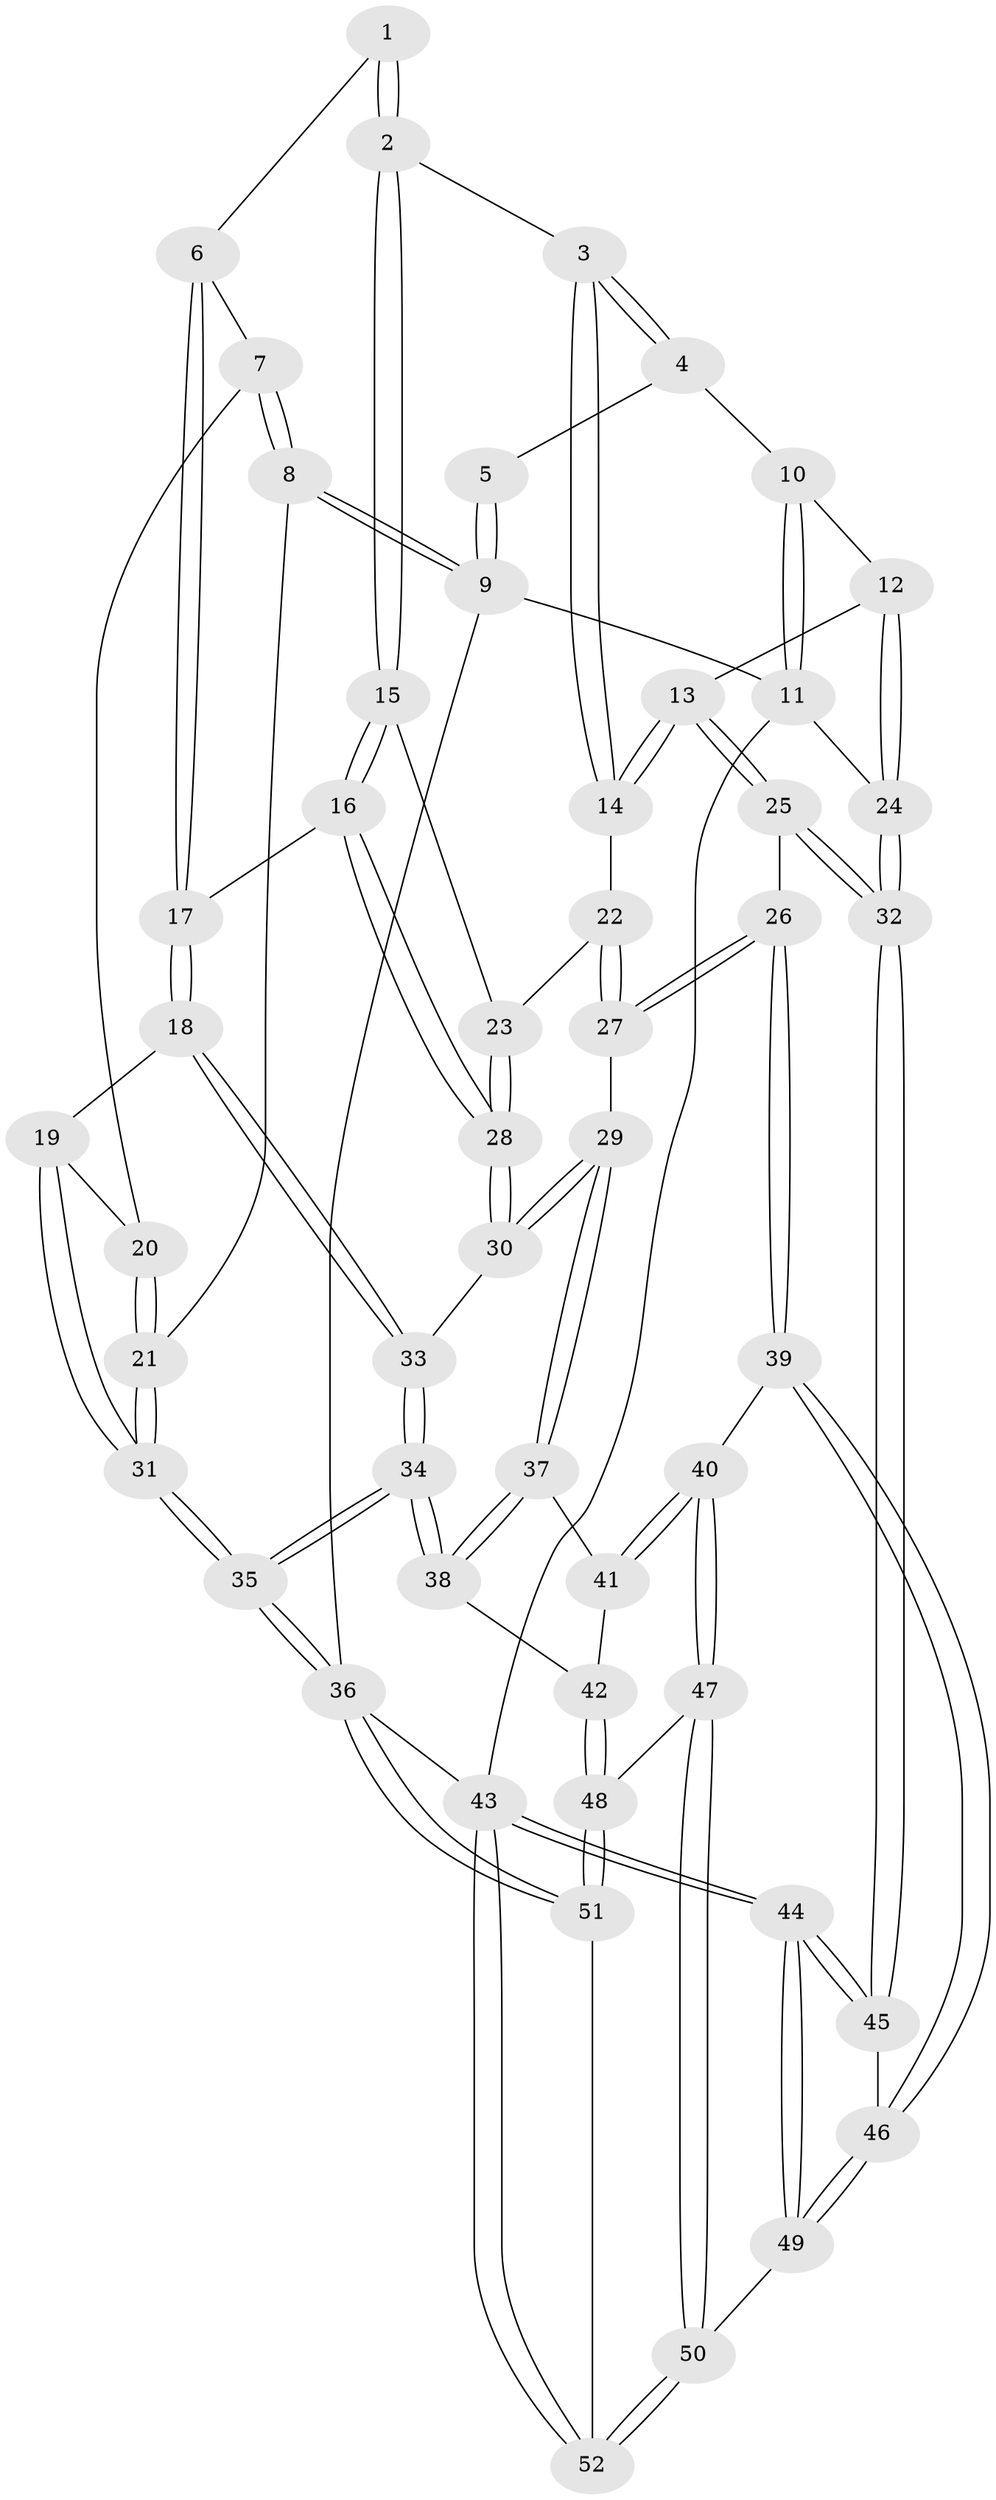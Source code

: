 // coarse degree distribution, {3: 0.1724137931034483, 5: 0.3793103448275862, 4: 0.3448275862068966, 2: 0.034482758620689655, 6: 0.06896551724137931}
// Generated by graph-tools (version 1.1) at 2025/24/03/03/25 07:24:35]
// undirected, 52 vertices, 127 edges
graph export_dot {
graph [start="1"]
  node [color=gray90,style=filled];
  1 [pos="+0.22795374576536534+0.04121146415497639"];
  2 [pos="+0.26640213101393834+0.11153571813236669"];
  3 [pos="+0.5669684854878666+0.10630877632747629"];
  4 [pos="+0.6526315823682387+0"];
  5 [pos="+0.20370676853357178+0"];
  6 [pos="+0.12079162763238069+0.13478414663086866"];
  7 [pos="+0.08234232055652897+0.14195112472676055"];
  8 [pos="+0+0"];
  9 [pos="+0+0"];
  10 [pos="+0.8494347136878494+0"];
  11 [pos="+1+0"];
  12 [pos="+0.8393390544859096+0.240349315066966"];
  13 [pos="+0.6660230163727939+0.2800894053806341"];
  14 [pos="+0.5641629826689925+0.17396262656703287"];
  15 [pos="+0.2726992500240608+0.21915708423817565"];
  16 [pos="+0.18821946616555002+0.29203654442422644"];
  17 [pos="+0.17610357283554376+0.29598595846082604"];
  18 [pos="+0.1398794752063395+0.3184866411453427"];
  19 [pos="+0.1114197021449911+0.3039982175521342"];
  20 [pos="+0.0574824734651359+0.22061461190659376"];
  21 [pos="+0+0.1266450827591446"];
  22 [pos="+0.4697986374420723+0.259159979095154"];
  23 [pos="+0.41796195115491885+0.2791970109132368"];
  24 [pos="+1+0.42846541881938244"];
  25 [pos="+0.6964991042841936+0.5234429866173615"];
  26 [pos="+0.6868379484154802+0.5306842258311494"];
  27 [pos="+0.5451763652505213+0.4757262807584237"];
  28 [pos="+0.35380728074622325+0.4419890800205518"];
  29 [pos="+0.35614311599544896+0.4915113127805651"];
  30 [pos="+0.3549869208925513+0.4888702666349441"];
  31 [pos="+0+0.33369785667347773"];
  32 [pos="+1+0.5050763089984207"];
  33 [pos="+0.12297977745821152+0.4277904402967106"];
  34 [pos="+0+0.7296339650548309"];
  35 [pos="+0+0.786610999821506"];
  36 [pos="+0+1"];
  37 [pos="+0.3542603921006072+0.4999949248135686"];
  38 [pos="+0.09048966424791295+0.6859149861007114"];
  39 [pos="+0.6417975025402085+0.6421181701304348"];
  40 [pos="+0.5883802879937022+0.6793994913887001"];
  41 [pos="+0.3729290205447351+0.5523595532310398"];
  42 [pos="+0.36371683067963667+0.7207380848144975"];
  43 [pos="+1+1"];
  44 [pos="+1+0.9450843898560926"];
  45 [pos="+1+0.5291644571327704"];
  46 [pos="+0.74977868246073+0.7813341013722737"];
  47 [pos="+0.4968312813501115+0.7900405524828018"];
  48 [pos="+0.43537236621802633+0.7952456191829943"];
  49 [pos="+0.7690969122563841+0.8237793422729884"];
  50 [pos="+0.6321363263379496+0.99224165478688"];
  51 [pos="+0.16965921925888597+1"];
  52 [pos="+0.6401938796898609+1"];
  1 -- 2;
  1 -- 2;
  1 -- 6;
  2 -- 3;
  2 -- 15;
  2 -- 15;
  3 -- 4;
  3 -- 4;
  3 -- 14;
  3 -- 14;
  4 -- 5;
  4 -- 10;
  5 -- 9;
  5 -- 9;
  6 -- 7;
  6 -- 17;
  6 -- 17;
  7 -- 8;
  7 -- 8;
  7 -- 20;
  8 -- 9;
  8 -- 9;
  8 -- 21;
  9 -- 11;
  9 -- 36;
  10 -- 11;
  10 -- 11;
  10 -- 12;
  11 -- 24;
  11 -- 43;
  12 -- 13;
  12 -- 24;
  12 -- 24;
  13 -- 14;
  13 -- 14;
  13 -- 25;
  13 -- 25;
  14 -- 22;
  15 -- 16;
  15 -- 16;
  15 -- 23;
  16 -- 17;
  16 -- 28;
  16 -- 28;
  17 -- 18;
  17 -- 18;
  18 -- 19;
  18 -- 33;
  18 -- 33;
  19 -- 20;
  19 -- 31;
  19 -- 31;
  20 -- 21;
  20 -- 21;
  21 -- 31;
  21 -- 31;
  22 -- 23;
  22 -- 27;
  22 -- 27;
  23 -- 28;
  23 -- 28;
  24 -- 32;
  24 -- 32;
  25 -- 26;
  25 -- 32;
  25 -- 32;
  26 -- 27;
  26 -- 27;
  26 -- 39;
  26 -- 39;
  27 -- 29;
  28 -- 30;
  28 -- 30;
  29 -- 30;
  29 -- 30;
  29 -- 37;
  29 -- 37;
  30 -- 33;
  31 -- 35;
  31 -- 35;
  32 -- 45;
  32 -- 45;
  33 -- 34;
  33 -- 34;
  34 -- 35;
  34 -- 35;
  34 -- 38;
  34 -- 38;
  35 -- 36;
  35 -- 36;
  36 -- 51;
  36 -- 51;
  36 -- 43;
  37 -- 38;
  37 -- 38;
  37 -- 41;
  38 -- 42;
  39 -- 40;
  39 -- 46;
  39 -- 46;
  40 -- 41;
  40 -- 41;
  40 -- 47;
  40 -- 47;
  41 -- 42;
  42 -- 48;
  42 -- 48;
  43 -- 44;
  43 -- 44;
  43 -- 52;
  43 -- 52;
  44 -- 45;
  44 -- 45;
  44 -- 49;
  44 -- 49;
  45 -- 46;
  46 -- 49;
  46 -- 49;
  47 -- 48;
  47 -- 50;
  47 -- 50;
  48 -- 51;
  48 -- 51;
  49 -- 50;
  50 -- 52;
  50 -- 52;
  51 -- 52;
}
